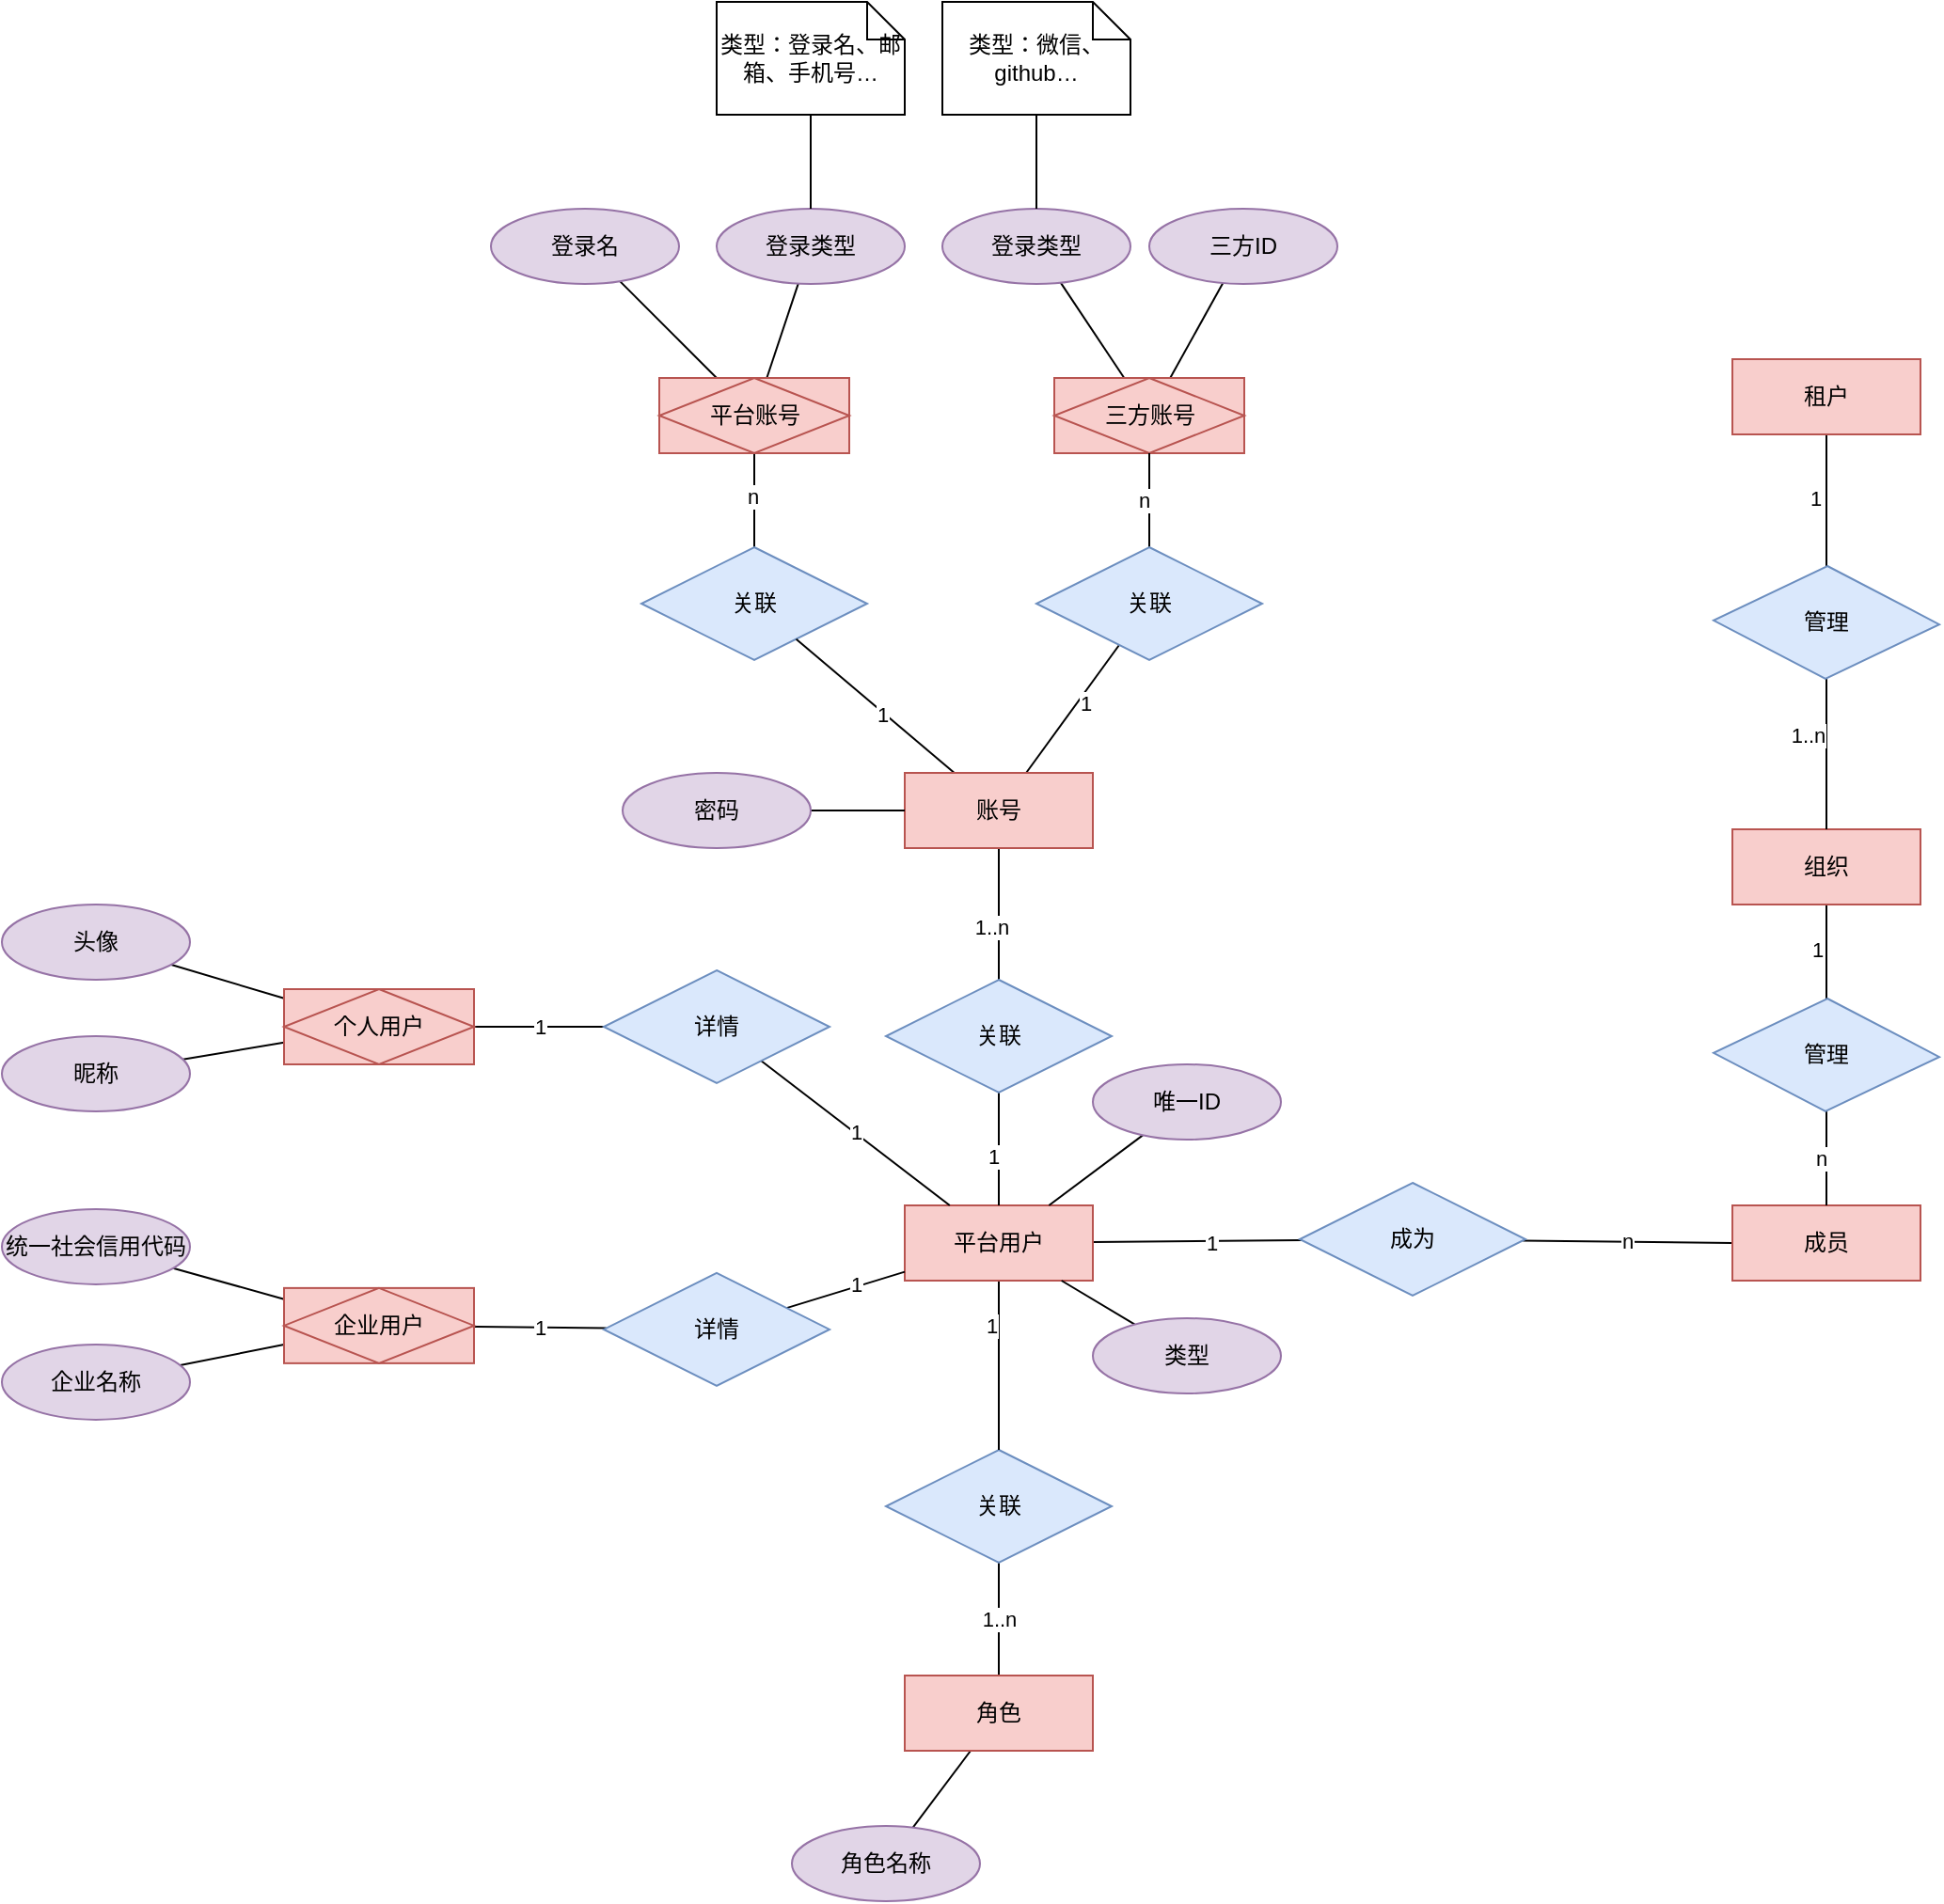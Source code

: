 <mxfile>
    <diagram id="KqRNqZVHiwYPGuwW7TOs" name="用户数据">
        <mxGraphModel dx="2016" dy="451" grid="1" gridSize="10" guides="1" tooltips="1" connect="1" arrows="1" fold="1" page="1" pageScale="1" pageWidth="827" pageHeight="1169" background="#ffffff" math="0" shadow="0">
            <root>
                <mxCell id="0"/>
                <mxCell id="1" parent="0"/>
                <mxCell id="105" value="1..n" style="edgeStyle=none;html=1;endArrow=none;endFill=0;" parent="1" source="103" target="101" edge="1">
                    <mxGeometry relative="1" as="geometry"/>
                </mxCell>
                <mxCell id="103" value="关联" style="shape=rhombus;perimeter=rhombusPerimeter;whiteSpace=wrap;html=1;align=center;fillColor=#dae8fc;strokeColor=#6c8ebf;" parent="1" vertex="1">
                    <mxGeometry x="-800" y="850" width="120" height="60" as="geometry"/>
                </mxCell>
                <mxCell id="79" style="edgeStyle=none;html=1;endArrow=none;endFill=0;" parent="1" source="73" target="70" edge="1">
                    <mxGeometry relative="1" as="geometry"/>
                </mxCell>
                <mxCell id="92" value="n" style="edgeLabel;html=1;align=center;verticalAlign=middle;resizable=0;points=[];" parent="79" vertex="1" connectable="0">
                    <mxGeometry x="0.08" y="1" relative="1" as="geometry">
                        <mxPoint as="offset"/>
                    </mxGeometry>
                </mxCell>
                <mxCell id="73" value="关联" style="shape=rhombus;perimeter=rhombusPerimeter;whiteSpace=wrap;html=1;align=center;fillColor=#dae8fc;strokeColor=#6c8ebf;" parent="1" vertex="1">
                    <mxGeometry x="-930" y="370" width="120" height="60" as="geometry"/>
                </mxCell>
                <mxCell id="33" style="edgeStyle=none;html=1;endArrow=none;endFill=0;" parent="1" source="6" target="32" edge="1">
                    <mxGeometry relative="1" as="geometry">
                        <mxPoint x="-200" y="380" as="sourcePoint"/>
                    </mxGeometry>
                </mxCell>
                <mxCell id="36" value="1" style="edgeLabel;html=1;align=center;verticalAlign=middle;resizable=0;points=[];" parent="33" vertex="1" connectable="0">
                    <mxGeometry x="-0.034" y="-6" relative="1" as="geometry">
                        <mxPoint as="offset"/>
                    </mxGeometry>
                </mxCell>
                <mxCell id="39" style="edgeStyle=none;html=1;endArrow=none;endFill=0;" parent="1" source="2" target="21" edge="1">
                    <mxGeometry relative="1" as="geometry"/>
                </mxCell>
                <mxCell id="40" value="1" style="edgeLabel;html=1;align=center;verticalAlign=middle;resizable=0;points=[];" parent="39" vertex="1" connectable="0">
                    <mxGeometry x="0.135" y="-1" relative="1" as="geometry">
                        <mxPoint as="offset"/>
                    </mxGeometry>
                </mxCell>
                <mxCell id="104" style="edgeStyle=none;html=1;endArrow=none;endFill=0;" parent="1" source="2" target="103" edge="1">
                    <mxGeometry relative="1" as="geometry"/>
                </mxCell>
                <mxCell id="107" value="1" style="edgeLabel;html=1;align=center;verticalAlign=middle;resizable=0;points=[];" parent="104" vertex="1" connectable="0">
                    <mxGeometry x="-0.466" y="-4" relative="1" as="geometry">
                        <mxPoint as="offset"/>
                    </mxGeometry>
                </mxCell>
                <mxCell id="2" value="平台用户" style="whiteSpace=wrap;html=1;align=center;fillColor=#f8cecc;strokeColor=#b85450;" parent="1" vertex="1">
                    <mxGeometry x="-790" y="720" width="100" height="40" as="geometry"/>
                </mxCell>
                <mxCell id="43" style="edgeStyle=none;html=1;endArrow=none;endFill=0;" parent="1" source="5" target="42" edge="1">
                    <mxGeometry relative="1" as="geometry"/>
                </mxCell>
                <mxCell id="45" value="1" style="edgeLabel;html=1;align=center;verticalAlign=middle;resizable=0;points=[];" parent="43" vertex="1" connectable="0">
                    <mxGeometry x="-0.071" y="-5" relative="1" as="geometry">
                        <mxPoint as="offset"/>
                    </mxGeometry>
                </mxCell>
                <mxCell id="5" value="组织" style="whiteSpace=wrap;html=1;align=center;fillColor=#f8cecc;strokeColor=#b85450;" parent="1" vertex="1">
                    <mxGeometry x="-350" y="520" width="100" height="40" as="geometry"/>
                </mxCell>
                <mxCell id="6" value="租户" style="whiteSpace=wrap;html=1;align=center;fillColor=#f8cecc;strokeColor=#b85450;" parent="1" vertex="1">
                    <mxGeometry x="-350" y="270" width="100" height="40" as="geometry"/>
                </mxCell>
                <mxCell id="30" style="edgeStyle=none;html=1;endArrow=none;endFill=0;" parent="1" source="17" target="28" edge="1">
                    <mxGeometry relative="1" as="geometry"/>
                </mxCell>
                <mxCell id="31" style="edgeStyle=none;html=1;endArrow=none;endFill=0;" parent="1" source="17" target="29" edge="1">
                    <mxGeometry relative="1" as="geometry"/>
                </mxCell>
                <mxCell id="54" value="1" style="edgeStyle=none;html=1;endArrow=none;endFill=0;" parent="1" source="17" target="49" edge="1">
                    <mxGeometry relative="1" as="geometry"/>
                </mxCell>
                <mxCell id="17" value="个人用户" style="shape=associativeEntity;whiteSpace=wrap;html=1;align=center;fillColor=#f8cecc;strokeColor=#b85450;" parent="1" vertex="1">
                    <mxGeometry x="-1120" y="605" width="101" height="40" as="geometry"/>
                </mxCell>
                <mxCell id="26" style="edgeStyle=none;html=1;endArrow=none;endFill=0;" parent="1" source="18" target="24" edge="1">
                    <mxGeometry relative="1" as="geometry"/>
                </mxCell>
                <mxCell id="27" style="edgeStyle=none;html=1;endArrow=none;endFill=0;" parent="1" source="18" target="25" edge="1">
                    <mxGeometry relative="1" as="geometry"/>
                </mxCell>
                <mxCell id="51" value="1" style="edgeStyle=none;html=1;endArrow=none;endFill=0;" parent="1" source="18" target="50" edge="1">
                    <mxGeometry relative="1" as="geometry"/>
                </mxCell>
                <mxCell id="18" value="企业用户" style="shape=associativeEntity;whiteSpace=wrap;html=1;align=center;fillColor=#f8cecc;strokeColor=#b85450;" parent="1" vertex="1">
                    <mxGeometry x="-1120" y="763.94" width="101" height="40" as="geometry"/>
                </mxCell>
                <mxCell id="38" value="n" style="edgeStyle=none;html=1;endArrow=none;endFill=0;entryX=0;entryY=0.5;entryDx=0;entryDy=0;" parent="1" source="21" target="41" edge="1">
                    <mxGeometry relative="1" as="geometry"/>
                </mxCell>
                <mxCell id="21" value="成为" style="shape=rhombus;perimeter=rhombusPerimeter;whiteSpace=wrap;html=1;align=center;fillColor=#dae8fc;strokeColor=#6c8ebf;" parent="1" vertex="1">
                    <mxGeometry x="-580" y="708" width="120" height="60" as="geometry"/>
                </mxCell>
                <mxCell id="24" value="企业名称" style="ellipse;whiteSpace=wrap;html=1;align=center;fillColor=#e1d5e7;strokeColor=#9673a6;" parent="1" vertex="1">
                    <mxGeometry x="-1270" y="793.94" width="100" height="40" as="geometry"/>
                </mxCell>
                <mxCell id="25" value="统一社会信用代码" style="ellipse;whiteSpace=wrap;html=1;align=center;fillColor=#e1d5e7;strokeColor=#9673a6;" parent="1" vertex="1">
                    <mxGeometry x="-1270" y="721.94" width="100" height="40" as="geometry"/>
                </mxCell>
                <mxCell id="28" value="昵称" style="ellipse;whiteSpace=wrap;html=1;align=center;fillColor=#e1d5e7;strokeColor=#9673a6;" parent="1" vertex="1">
                    <mxGeometry x="-1270" y="630" width="100" height="40" as="geometry"/>
                </mxCell>
                <mxCell id="29" value="头像" style="ellipse;whiteSpace=wrap;html=1;align=center;fillColor=#e1d5e7;strokeColor=#9673a6;" parent="1" vertex="1">
                    <mxGeometry x="-1270" y="560" width="100" height="40" as="geometry"/>
                </mxCell>
                <mxCell id="35" style="edgeStyle=none;html=1;endArrow=none;endFill=0;" parent="1" source="32" target="5" edge="1">
                    <mxGeometry relative="1" as="geometry"/>
                </mxCell>
                <mxCell id="37" value="1..n" style="edgeLabel;html=1;align=center;verticalAlign=middle;resizable=0;points=[];" parent="35" vertex="1" connectable="0">
                    <mxGeometry x="-0.249" relative="1" as="geometry">
                        <mxPoint x="-10" as="offset"/>
                    </mxGeometry>
                </mxCell>
                <mxCell id="32" value="管理" style="shape=rhombus;perimeter=rhombusPerimeter;whiteSpace=wrap;html=1;align=center;rotation=1;fillColor=#dae8fc;strokeColor=#6c8ebf;" parent="1" vertex="1">
                    <mxGeometry x="-360" y="380" width="120" height="60" as="geometry"/>
                </mxCell>
                <mxCell id="41" value="成员" style="whiteSpace=wrap;html=1;align=center;fillColor=#f8cecc;strokeColor=#b85450;" parent="1" vertex="1">
                    <mxGeometry x="-350" y="720" width="100" height="40" as="geometry"/>
                </mxCell>
                <mxCell id="44" style="edgeStyle=none;html=1;endArrow=none;endFill=0;" parent="1" source="42" target="41" edge="1">
                    <mxGeometry relative="1" as="geometry"/>
                </mxCell>
                <mxCell id="46" value="n" style="edgeLabel;html=1;align=center;verticalAlign=middle;resizable=0;points=[];" parent="44" vertex="1" connectable="0">
                    <mxGeometry x="0.021" y="-3" relative="1" as="geometry">
                        <mxPoint as="offset"/>
                    </mxGeometry>
                </mxCell>
                <mxCell id="42" value="管理" style="shape=rhombus;perimeter=rhombusPerimeter;whiteSpace=wrap;html=1;align=center;rotation=1;fillColor=#dae8fc;strokeColor=#6c8ebf;" parent="1" vertex="1">
                    <mxGeometry x="-360" y="610" width="120" height="60" as="geometry"/>
                </mxCell>
                <mxCell id="53" value="1" style="edgeStyle=none;html=1;endArrow=none;endFill=0;" parent="1" source="49" target="2" edge="1">
                    <mxGeometry relative="1" as="geometry"/>
                </mxCell>
                <mxCell id="49" value="详情" style="shape=rhombus;perimeter=rhombusPerimeter;whiteSpace=wrap;html=1;align=center;fillColor=#dae8fc;strokeColor=#6c8ebf;" parent="1" vertex="1">
                    <mxGeometry x="-950" y="595" width="120" height="60" as="geometry"/>
                </mxCell>
                <mxCell id="52" style="edgeStyle=none;html=1;endArrow=none;endFill=0;" parent="1" source="50" target="2" edge="1">
                    <mxGeometry relative="1" as="geometry"/>
                </mxCell>
                <mxCell id="55" value="1" style="edgeLabel;html=1;align=center;verticalAlign=middle;resizable=0;points=[];" parent="52" vertex="1" connectable="0">
                    <mxGeometry x="0.206" y="1" relative="1" as="geometry">
                        <mxPoint x="-1" as="offset"/>
                    </mxGeometry>
                </mxCell>
                <mxCell id="50" value="详情" style="shape=rhombus;perimeter=rhombusPerimeter;whiteSpace=wrap;html=1;align=center;fillColor=#dae8fc;strokeColor=#6c8ebf;" parent="1" vertex="1">
                    <mxGeometry x="-950" y="755.94" width="120" height="60" as="geometry"/>
                </mxCell>
                <mxCell id="57" style="edgeStyle=none;html=1;endArrow=none;endFill=0;" parent="1" source="56" target="2" edge="1">
                    <mxGeometry relative="1" as="geometry"/>
                </mxCell>
                <mxCell id="56" value="类型" style="ellipse;whiteSpace=wrap;html=1;align=center;fillColor=#e1d5e7;strokeColor=#9673a6;" parent="1" vertex="1">
                    <mxGeometry x="-690" y="780" width="100" height="40" as="geometry"/>
                </mxCell>
                <mxCell id="59" style="edgeStyle=none;html=1;endArrow=none;endFill=0;" parent="1" source="58" target="2" edge="1">
                    <mxGeometry relative="1" as="geometry"/>
                </mxCell>
                <mxCell id="58" value="唯一ID" style="ellipse;whiteSpace=wrap;html=1;align=center;fillColor=#e1d5e7;strokeColor=#9673a6;" parent="1" vertex="1">
                    <mxGeometry x="-690" y="645" width="100" height="40" as="geometry"/>
                </mxCell>
                <mxCell id="64" style="edgeStyle=none;html=1;endArrow=none;endFill=0;" parent="1" source="62" target="63" edge="1">
                    <mxGeometry relative="1" as="geometry"/>
                </mxCell>
                <mxCell id="66" value="1..n" style="edgeLabel;html=1;align=center;verticalAlign=middle;resizable=0;points=[];" parent="64" vertex="1" connectable="0">
                    <mxGeometry x="0.194" y="-4" relative="1" as="geometry">
                        <mxPoint as="offset"/>
                    </mxGeometry>
                </mxCell>
                <mxCell id="77" style="edgeStyle=none;html=1;endArrow=none;endFill=0;" parent="1" source="62" target="73" edge="1">
                    <mxGeometry relative="1" as="geometry"/>
                </mxCell>
                <mxCell id="90" value="1" style="edgeLabel;html=1;align=center;verticalAlign=middle;resizable=0;points=[];" parent="77" vertex="1" connectable="0">
                    <mxGeometry x="-0.097" y="1" relative="1" as="geometry">
                        <mxPoint as="offset"/>
                    </mxGeometry>
                </mxCell>
                <mxCell id="78" style="edgeStyle=none;html=1;endArrow=none;endFill=0;" parent="1" source="62" target="74" edge="1">
                    <mxGeometry relative="1" as="geometry"/>
                </mxCell>
                <mxCell id="91" value="1" style="edgeLabel;html=1;align=center;verticalAlign=middle;resizable=0;points=[];" parent="78" vertex="1" connectable="0">
                    <mxGeometry x="0.153" y="-3" relative="1" as="geometry">
                        <mxPoint as="offset"/>
                    </mxGeometry>
                </mxCell>
                <mxCell id="62" value="账号" style="whiteSpace=wrap;html=1;align=center;fillColor=#f8cecc;strokeColor=#b85450;" parent="1" vertex="1">
                    <mxGeometry x="-790" y="490" width="100" height="40" as="geometry"/>
                </mxCell>
                <mxCell id="65" style="edgeStyle=none;html=1;entryX=0.5;entryY=0;entryDx=0;entryDy=0;endArrow=none;endFill=0;" parent="1" source="63" target="2" edge="1">
                    <mxGeometry relative="1" as="geometry"/>
                </mxCell>
                <mxCell id="67" value="1" style="edgeLabel;html=1;align=center;verticalAlign=middle;resizable=0;points=[];" parent="65" vertex="1" connectable="0">
                    <mxGeometry x="0.119" y="-3" relative="1" as="geometry">
                        <mxPoint as="offset"/>
                    </mxGeometry>
                </mxCell>
                <mxCell id="63" value="关联" style="shape=rhombus;perimeter=rhombusPerimeter;whiteSpace=wrap;html=1;align=center;fillColor=#dae8fc;strokeColor=#6c8ebf;" parent="1" vertex="1">
                    <mxGeometry x="-800" y="600" width="120" height="60" as="geometry"/>
                </mxCell>
                <mxCell id="83" style="edgeStyle=none;html=1;endArrow=none;endFill=0;" parent="1" source="70" target="81" edge="1">
                    <mxGeometry relative="1" as="geometry"/>
                </mxCell>
                <mxCell id="84" style="edgeStyle=none;html=1;endArrow=none;endFill=0;" parent="1" source="70" target="82" edge="1">
                    <mxGeometry relative="1" as="geometry"/>
                </mxCell>
                <mxCell id="70" value="平台账号" style="shape=associativeEntity;whiteSpace=wrap;html=1;align=center;fillColor=#f8cecc;strokeColor=#b85450;" parent="1" vertex="1">
                    <mxGeometry x="-920.5" y="280" width="101" height="40" as="geometry"/>
                </mxCell>
                <mxCell id="87" style="edgeStyle=none;html=1;endArrow=none;endFill=0;" parent="1" source="71" target="85" edge="1">
                    <mxGeometry relative="1" as="geometry"/>
                </mxCell>
                <mxCell id="88" style="edgeStyle=none;html=1;endArrow=none;endFill=0;" parent="1" source="71" target="86" edge="1">
                    <mxGeometry relative="1" as="geometry"/>
                </mxCell>
                <mxCell id="71" value="三方账号" style="shape=associativeEntity;whiteSpace=wrap;html=1;align=center;fillColor=#f8cecc;strokeColor=#b85450;" parent="1" vertex="1">
                    <mxGeometry x="-710.5" y="280" width="101" height="40" as="geometry"/>
                </mxCell>
                <mxCell id="80" style="edgeStyle=none;html=1;endArrow=none;endFill=0;" parent="1" source="74" target="71" edge="1">
                    <mxGeometry relative="1" as="geometry"/>
                </mxCell>
                <mxCell id="95" value="n" style="edgeLabel;html=1;align=center;verticalAlign=middle;resizable=0;points=[];" parent="80" vertex="1" connectable="0">
                    <mxGeometry x="0.011" y="3" relative="1" as="geometry">
                        <mxPoint as="offset"/>
                    </mxGeometry>
                </mxCell>
                <mxCell id="74" value="关联" style="shape=rhombus;perimeter=rhombusPerimeter;whiteSpace=wrap;html=1;align=center;fillColor=#dae8fc;strokeColor=#6c8ebf;" parent="1" vertex="1">
                    <mxGeometry x="-720" y="370" width="120" height="60" as="geometry"/>
                </mxCell>
                <mxCell id="81" value="登录名" style="ellipse;whiteSpace=wrap;html=1;align=center;fillColor=#e1d5e7;strokeColor=#9673a6;" parent="1" vertex="1">
                    <mxGeometry x="-1010" y="190.0" width="100" height="40" as="geometry"/>
                </mxCell>
                <mxCell id="82" value="登录类型" style="ellipse;whiteSpace=wrap;html=1;align=center;fillColor=#e1d5e7;strokeColor=#9673a6;" parent="1" vertex="1">
                    <mxGeometry x="-890" y="190.0" width="100" height="40" as="geometry"/>
                </mxCell>
                <mxCell id="85" value="登录类型" style="ellipse;whiteSpace=wrap;html=1;align=center;fillColor=#e1d5e7;strokeColor=#9673a6;" parent="1" vertex="1">
                    <mxGeometry x="-770" y="190.0" width="100" height="40" as="geometry"/>
                </mxCell>
                <mxCell id="86" value="三方ID" style="ellipse;whiteSpace=wrap;html=1;align=center;fillColor=#e1d5e7;strokeColor=#9673a6;" parent="1" vertex="1">
                    <mxGeometry x="-660" y="190.0" width="100" height="40" as="geometry"/>
                </mxCell>
                <mxCell id="94" style="edgeStyle=none;html=1;endArrow=none;endFill=0;" parent="1" source="93" target="62" edge="1">
                    <mxGeometry relative="1" as="geometry"/>
                </mxCell>
                <mxCell id="93" value="密码" style="ellipse;whiteSpace=wrap;html=1;align=center;fillColor=#e1d5e7;strokeColor=#9673a6;" parent="1" vertex="1">
                    <mxGeometry x="-940" y="490.0" width="100" height="40" as="geometry"/>
                </mxCell>
                <mxCell id="97" style="edgeStyle=none;html=1;endArrow=none;endFill=0;" parent="1" source="96" target="82" edge="1">
                    <mxGeometry relative="1" as="geometry"/>
                </mxCell>
                <mxCell id="96" value="类型：登录名、邮箱、手机号…" style="shape=note;size=20;whiteSpace=wrap;html=1;" parent="1" vertex="1">
                    <mxGeometry x="-890" y="80" width="100" height="60" as="geometry"/>
                </mxCell>
                <mxCell id="100" style="edgeStyle=none;html=1;endArrow=none;endFill=0;" parent="1" source="99" target="85" edge="1">
                    <mxGeometry relative="1" as="geometry"/>
                </mxCell>
                <mxCell id="99" value="类型：微信、github…" style="shape=note;size=20;whiteSpace=wrap;html=1;" parent="1" vertex="1">
                    <mxGeometry x="-770" y="80" width="100" height="60" as="geometry"/>
                </mxCell>
                <mxCell id="106" style="edgeStyle=none;html=1;endArrow=none;endFill=0;" parent="1" source="101" target="102" edge="1">
                    <mxGeometry relative="1" as="geometry"/>
                </mxCell>
                <mxCell id="101" value="角色" style="whiteSpace=wrap;html=1;align=center;fillColor=#f8cecc;strokeColor=#b85450;" parent="1" vertex="1">
                    <mxGeometry x="-790" y="970" width="100" height="40" as="geometry"/>
                </mxCell>
                <mxCell id="102" value="角色名称" style="ellipse;whiteSpace=wrap;html=1;align=center;fillColor=#e1d5e7;strokeColor=#9673a6;" parent="1" vertex="1">
                    <mxGeometry x="-850" y="1050" width="100" height="40" as="geometry"/>
                </mxCell>
            </root>
        </mxGraphModel>
    </diagram>
    <diagram id="iyOaYb67R3TggWVLt5RO" name="工作空间数据">
        <mxGraphModel dx="660" dy="451" grid="1" gridSize="10" guides="1" tooltips="1" connect="1" arrows="1" fold="1" page="1" pageScale="1" pageWidth="827" pageHeight="1169" math="0" shadow="0">
            <root>
                <mxCell id="0"/>
                <mxCell id="1" parent="0"/>
            </root>
        </mxGraphModel>
    </diagram>
</mxfile>
